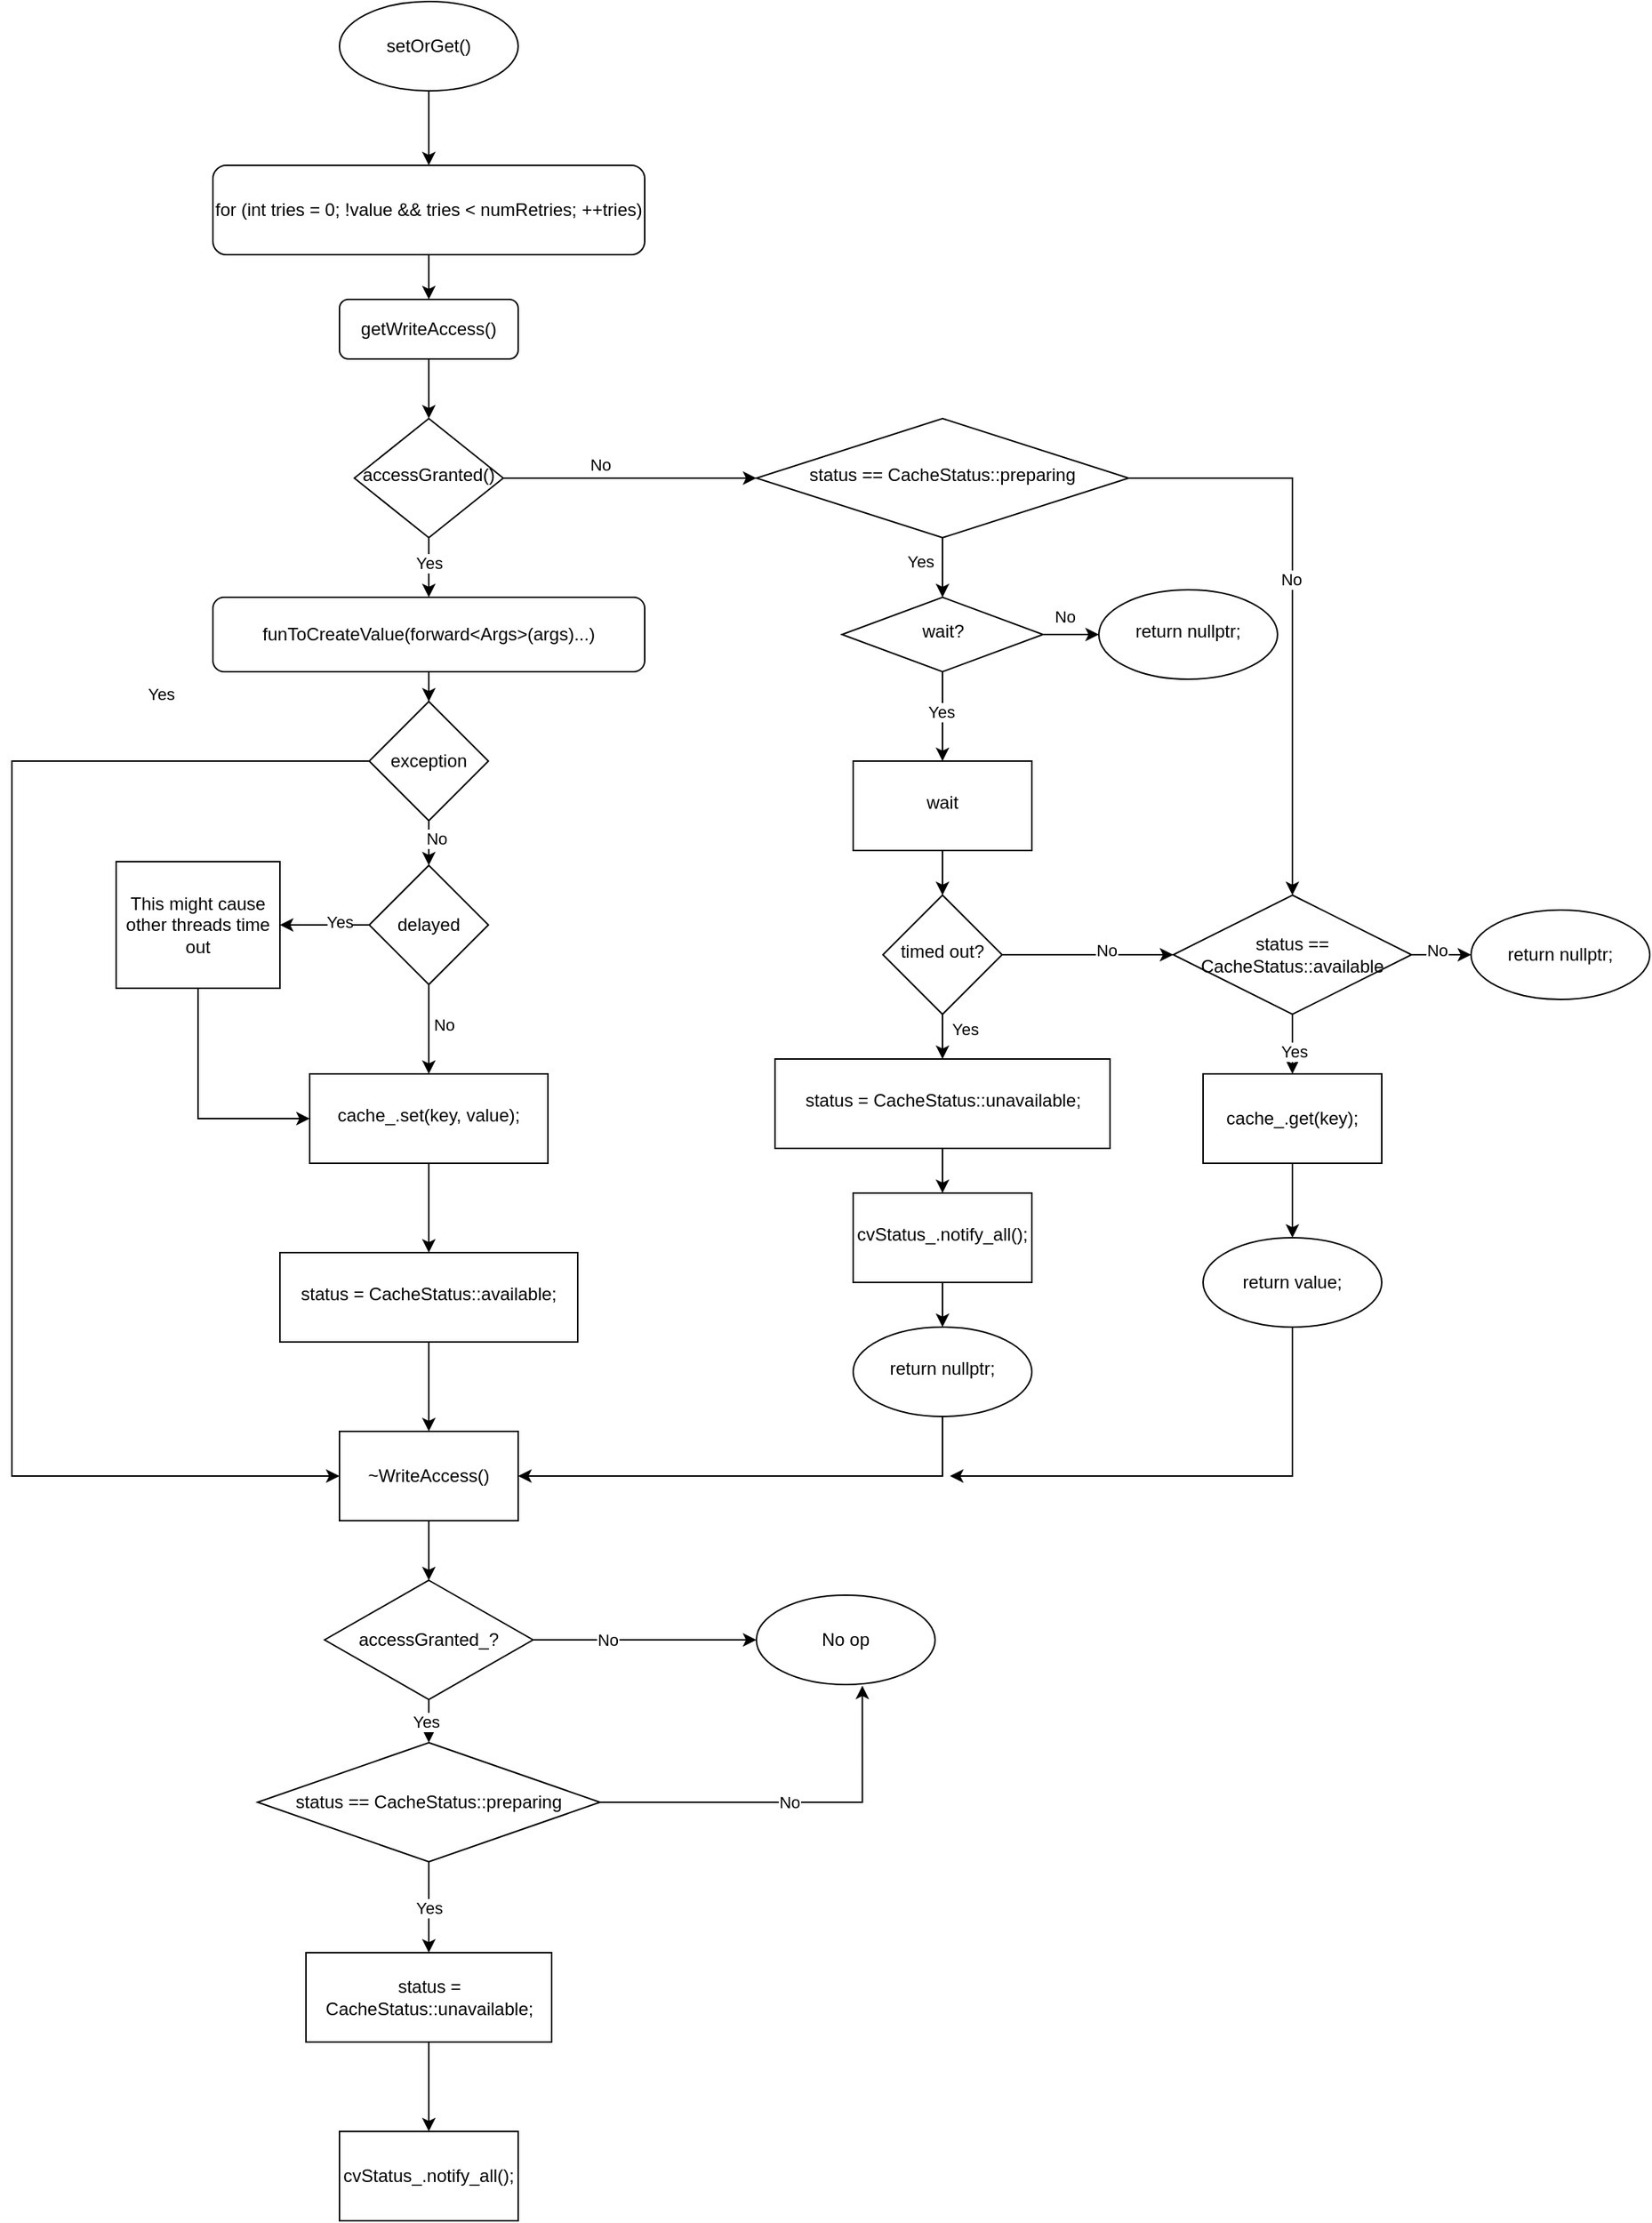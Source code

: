 <mxfile version="14.6.13" type="device"><diagram id="C5RBs43oDa-KdzZeNtuy" name="Page-1"><mxGraphModel dx="2123" dy="1934" grid="1" gridSize="10" guides="1" tooltips="1" connect="1" arrows="1" fold="1" page="1" pageScale="1" pageWidth="827" pageHeight="1169" math="0" shadow="0"><root><mxCell id="WIyWlLk6GJQsqaUBKTNV-0"/><mxCell id="WIyWlLk6GJQsqaUBKTNV-1" parent="WIyWlLk6GJQsqaUBKTNV-0"/><mxCell id="dmsQiianH7F-ooAPdUmd-126" value="" style="edgeStyle=orthogonalEdgeStyle;rounded=0;orthogonalLoop=1;jettySize=auto;html=1;labelBackgroundColor=#ffffff;" edge="1" parent="WIyWlLk6GJQsqaUBKTNV-1" source="dmsQiianH7F-ooAPdUmd-1" target="dmsQiianH7F-ooAPdUmd-4"><mxGeometry relative="1" as="geometry"/></mxCell><mxCell id="dmsQiianH7F-ooAPdUmd-1" value="getWriteAccess()" style="rounded=1;whiteSpace=wrap;html=1;fontSize=12;glass=0;strokeWidth=1;shadow=0;" vertex="1" parent="WIyWlLk6GJQsqaUBKTNV-1"><mxGeometry x="160" y="90" width="120" height="40" as="geometry"/></mxCell><mxCell id="dmsQiianH7F-ooAPdUmd-26" value="" style="edgeStyle=orthogonalEdgeStyle;rounded=0;orthogonalLoop=1;jettySize=auto;html=1;" edge="1" parent="WIyWlLk6GJQsqaUBKTNV-1" source="dmsQiianH7F-ooAPdUmd-4" target="dmsQiianH7F-ooAPdUmd-25"><mxGeometry relative="1" as="geometry"/></mxCell><mxCell id="dmsQiianH7F-ooAPdUmd-38" value="No" style="edgeLabel;html=1;align=center;verticalAlign=middle;resizable=0;points=[];" vertex="1" connectable="0" parent="dmsQiianH7F-ooAPdUmd-26"><mxGeometry x="-0.244" y="-3" relative="1" as="geometry"><mxPoint y="-12" as="offset"/></mxGeometry></mxCell><mxCell id="dmsQiianH7F-ooAPdUmd-127" value="" style="edgeStyle=orthogonalEdgeStyle;rounded=0;orthogonalLoop=1;jettySize=auto;html=1;labelBackgroundColor=#ffffff;" edge="1" parent="WIyWlLk6GJQsqaUBKTNV-1" source="dmsQiianH7F-ooAPdUmd-4" target="dmsQiianH7F-ooAPdUmd-7"><mxGeometry relative="1" as="geometry"/></mxCell><mxCell id="dmsQiianH7F-ooAPdUmd-128" value="Yes" style="edgeLabel;html=1;align=center;verticalAlign=middle;resizable=0;points=[];" vertex="1" connectable="0" parent="dmsQiianH7F-ooAPdUmd-127"><mxGeometry x="-0.16" relative="1" as="geometry"><mxPoint as="offset"/></mxGeometry></mxCell><mxCell id="dmsQiianH7F-ooAPdUmd-4" value="accessGranted()" style="rhombus;whiteSpace=wrap;html=1;shadow=0;fontFamily=Helvetica;fontSize=12;align=center;strokeWidth=1;spacing=6;spacingTop=-4;" vertex="1" parent="WIyWlLk6GJQsqaUBKTNV-1"><mxGeometry x="170" y="170" width="100" height="80" as="geometry"/></mxCell><mxCell id="dmsQiianH7F-ooAPdUmd-6" value="" style="edgeStyle=orthogonalEdgeStyle;rounded=0;orthogonalLoop=1;jettySize=auto;html=1;entryX=0.5;entryY=0;entryDx=0;entryDy=0;" edge="1" parent="WIyWlLk6GJQsqaUBKTNV-1" source="dmsQiianH7F-ooAPdUmd-7" target="dmsQiianH7F-ooAPdUmd-69"><mxGeometry relative="1" as="geometry"/></mxCell><mxCell id="dmsQiianH7F-ooAPdUmd-7" value="funToCreateValue(forward&amp;lt;Args&amp;gt;(args)...)" style="rounded=1;whiteSpace=wrap;html=1;fontSize=12;glass=0;strokeWidth=1;shadow=0;" vertex="1" parent="WIyWlLk6GJQsqaUBKTNV-1"><mxGeometry x="75" y="290" width="290" height="50" as="geometry"/></mxCell><mxCell id="dmsQiianH7F-ooAPdUmd-16" value="" style="edgeStyle=orthogonalEdgeStyle;rounded=0;orthogonalLoop=1;jettySize=auto;html=1;" edge="1" parent="WIyWlLk6GJQsqaUBKTNV-1" source="dmsQiianH7F-ooAPdUmd-9" target="dmsQiianH7F-ooAPdUmd-15"><mxGeometry relative="1" as="geometry"/></mxCell><mxCell id="dmsQiianH7F-ooAPdUmd-9" value="cache_.set(key, value);" style="whiteSpace=wrap;html=1;shadow=0;strokeWidth=1;spacing=6;spacingTop=-4;" vertex="1" parent="WIyWlLk6GJQsqaUBKTNV-1"><mxGeometry x="140" y="610" width="160" height="60" as="geometry"/></mxCell><mxCell id="dmsQiianH7F-ooAPdUmd-94" value="" style="edgeStyle=orthogonalEdgeStyle;rounded=0;orthogonalLoop=1;jettySize=auto;html=1;labelBackgroundColor=#ffffff;" edge="1" parent="WIyWlLk6GJQsqaUBKTNV-1" source="dmsQiianH7F-ooAPdUmd-15" target="dmsQiianH7F-ooAPdUmd-76"><mxGeometry relative="1" as="geometry"/></mxCell><mxCell id="dmsQiianH7F-ooAPdUmd-15" value="status = CacheStatus::available;" style="whiteSpace=wrap;html=1;shadow=0;strokeWidth=1;spacing=6;spacingTop=-4;" vertex="1" parent="WIyWlLk6GJQsqaUBKTNV-1"><mxGeometry x="120" y="730" width="200" height="60" as="geometry"/></mxCell><mxCell id="dmsQiianH7F-ooAPdUmd-125" value="" style="edgeStyle=orthogonalEdgeStyle;rounded=0;orthogonalLoop=1;jettySize=auto;html=1;labelBackgroundColor=#ffffff;" edge="1" parent="WIyWlLk6GJQsqaUBKTNV-1" source="dmsQiianH7F-ooAPdUmd-21" target="dmsQiianH7F-ooAPdUmd-1"><mxGeometry relative="1" as="geometry"/></mxCell><mxCell id="dmsQiianH7F-ooAPdUmd-21" value="for (int tries = 0; !value &amp;amp;&amp;amp; tries &amp;lt; numRetries; ++tries)" style="whiteSpace=wrap;html=1;rounded=1;shadow=0;strokeWidth=1;glass=0;" vertex="1" parent="WIyWlLk6GJQsqaUBKTNV-1"><mxGeometry x="75" width="290" height="60" as="geometry"/></mxCell><mxCell id="dmsQiianH7F-ooAPdUmd-124" value="" style="edgeStyle=orthogonalEdgeStyle;rounded=0;orthogonalLoop=1;jettySize=auto;html=1;labelBackgroundColor=#ffffff;" edge="1" parent="WIyWlLk6GJQsqaUBKTNV-1" source="dmsQiianH7F-ooAPdUmd-23" target="dmsQiianH7F-ooAPdUmd-21"><mxGeometry relative="1" as="geometry"/></mxCell><mxCell id="dmsQiianH7F-ooAPdUmd-23" value="setOrGet()" style="ellipse;whiteSpace=wrap;html=1;rounded=1;shadow=0;strokeWidth=1;glass=0;" vertex="1" parent="WIyWlLk6GJQsqaUBKTNV-1"><mxGeometry x="160" y="-110" width="120" height="60" as="geometry"/></mxCell><mxCell id="dmsQiianH7F-ooAPdUmd-28" value="" style="edgeStyle=orthogonalEdgeStyle;rounded=0;orthogonalLoop=1;jettySize=auto;html=1;labelBackgroundColor=none;" edge="1" parent="WIyWlLk6GJQsqaUBKTNV-1" source="dmsQiianH7F-ooAPdUmd-25" target="dmsQiianH7F-ooAPdUmd-27"><mxGeometry relative="1" as="geometry"/></mxCell><mxCell id="dmsQiianH7F-ooAPdUmd-29" value="Yes" style="edgeLabel;html=1;align=center;verticalAlign=middle;resizable=0;points=[];" vertex="1" connectable="0" parent="dmsQiianH7F-ooAPdUmd-28"><mxGeometry x="-0.222" y="-4" relative="1" as="geometry"><mxPoint x="-11" as="offset"/></mxGeometry></mxCell><mxCell id="dmsQiianH7F-ooAPdUmd-64" value="" style="edgeStyle=orthogonalEdgeStyle;rounded=0;orthogonalLoop=1;jettySize=auto;html=1;labelBackgroundColor=#ffffff;entryX=0.5;entryY=0;entryDx=0;entryDy=0;" edge="1" parent="WIyWlLk6GJQsqaUBKTNV-1" source="dmsQiianH7F-ooAPdUmd-25" target="dmsQiianH7F-ooAPdUmd-51"><mxGeometry relative="1" as="geometry"><mxPoint x="740" y="490" as="targetPoint"/></mxGeometry></mxCell><mxCell id="dmsQiianH7F-ooAPdUmd-65" value="No" style="edgeLabel;html=1;align=center;verticalAlign=middle;resizable=0;points=[];" vertex="1" connectable="0" parent="dmsQiianH7F-ooAPdUmd-64"><mxGeometry x="-0.091" y="-1" relative="1" as="geometry"><mxPoint as="offset"/></mxGeometry></mxCell><mxCell id="dmsQiianH7F-ooAPdUmd-25" value="status == CacheStatus::preparing" style="rhombus;whiteSpace=wrap;html=1;shadow=0;fontFamily=Helvetica;fontSize=12;align=center;strokeWidth=1;spacing=6;spacingTop=-4;" vertex="1" parent="WIyWlLk6GJQsqaUBKTNV-1"><mxGeometry x="440" y="170" width="250" height="80" as="geometry"/></mxCell><mxCell id="dmsQiianH7F-ooAPdUmd-31" value="" style="edgeStyle=orthogonalEdgeStyle;rounded=0;orthogonalLoop=1;jettySize=auto;labelBackgroundColor=#ffffff;html=1;fontStyle=0;labelBorderColor=none;spacingTop=0;" edge="1" parent="WIyWlLk6GJQsqaUBKTNV-1" source="dmsQiianH7F-ooAPdUmd-27" target="dmsQiianH7F-ooAPdUmd-30"><mxGeometry relative="1" as="geometry"/></mxCell><mxCell id="dmsQiianH7F-ooAPdUmd-35" value="Yes" style="edgeLabel;html=1;align=center;verticalAlign=middle;resizable=0;points=[];" vertex="1" connectable="0" parent="dmsQiianH7F-ooAPdUmd-31"><mxGeometry x="-0.122" y="-1" relative="1" as="geometry"><mxPoint as="offset"/></mxGeometry></mxCell><mxCell id="dmsQiianH7F-ooAPdUmd-67" value="" style="edgeStyle=orthogonalEdgeStyle;rounded=0;orthogonalLoop=1;jettySize=auto;html=1;labelBackgroundColor=#ffffff;" edge="1" parent="WIyWlLk6GJQsqaUBKTNV-1" source="dmsQiianH7F-ooAPdUmd-27" target="dmsQiianH7F-ooAPdUmd-66"><mxGeometry relative="1" as="geometry"/></mxCell><mxCell id="dmsQiianH7F-ooAPdUmd-68" value="No" style="edgeLabel;html=1;align=center;verticalAlign=middle;resizable=0;points=[];" vertex="1" connectable="0" parent="dmsQiianH7F-ooAPdUmd-67"><mxGeometry x="0.304" y="2" relative="1" as="geometry"><mxPoint x="-8" y="-10" as="offset"/></mxGeometry></mxCell><mxCell id="dmsQiianH7F-ooAPdUmd-27" value="wait?" style="rhombus;whiteSpace=wrap;html=1;shadow=0;fontFamily=Helvetica;fontSize=12;align=center;strokeWidth=1;spacing=6;spacingTop=-4;" vertex="1" parent="WIyWlLk6GJQsqaUBKTNV-1"><mxGeometry x="497.5" y="290" width="135" height="50" as="geometry"/></mxCell><mxCell id="dmsQiianH7F-ooAPdUmd-37" value="" style="edgeStyle=orthogonalEdgeStyle;rounded=0;orthogonalLoop=1;jettySize=auto;html=1;labelBackgroundColor=#ffffff;" edge="1" parent="WIyWlLk6GJQsqaUBKTNV-1" source="dmsQiianH7F-ooAPdUmd-30" target="dmsQiianH7F-ooAPdUmd-36"><mxGeometry relative="1" as="geometry"/></mxCell><mxCell id="dmsQiianH7F-ooAPdUmd-30" value="wait" style="whiteSpace=wrap;html=1;shadow=0;strokeWidth=1;spacing=6;spacingTop=-4;" vertex="1" parent="WIyWlLk6GJQsqaUBKTNV-1"><mxGeometry x="505" y="400" width="120" height="60" as="geometry"/></mxCell><mxCell id="dmsQiianH7F-ooAPdUmd-41" value="" style="edgeStyle=orthogonalEdgeStyle;rounded=0;orthogonalLoop=1;jettySize=auto;html=1;labelBackgroundColor=#ffffff;" edge="1" parent="WIyWlLk6GJQsqaUBKTNV-1" source="dmsQiianH7F-ooAPdUmd-36" target="dmsQiianH7F-ooAPdUmd-40"><mxGeometry relative="1" as="geometry"/></mxCell><mxCell id="dmsQiianH7F-ooAPdUmd-46" value="Yes" style="edgeLabel;html=1;align=center;verticalAlign=middle;resizable=0;points=[];" vertex="1" connectable="0" parent="dmsQiianH7F-ooAPdUmd-41"><mxGeometry x="0.48" y="10" relative="1" as="geometry"><mxPoint x="5" y="-7" as="offset"/></mxGeometry></mxCell><mxCell id="dmsQiianH7F-ooAPdUmd-48" value="" style="edgeStyle=orthogonalEdgeStyle;rounded=0;orthogonalLoop=1;jettySize=auto;html=1;labelBackgroundColor=#ffffff;entryX=0;entryY=0.5;entryDx=0;entryDy=0;" edge="1" parent="WIyWlLk6GJQsqaUBKTNV-1" source="dmsQiianH7F-ooAPdUmd-36" target="dmsQiianH7F-ooAPdUmd-51"><mxGeometry relative="1" as="geometry"><mxPoint x="660" y="530" as="targetPoint"/></mxGeometry></mxCell><mxCell id="dmsQiianH7F-ooAPdUmd-49" value="No" style="edgeLabel;html=1;align=center;verticalAlign=middle;resizable=0;points=[];" vertex="1" connectable="0" parent="dmsQiianH7F-ooAPdUmd-48"><mxGeometry x="0.211" y="3" relative="1" as="geometry"><mxPoint as="offset"/></mxGeometry></mxCell><mxCell id="dmsQiianH7F-ooAPdUmd-36" value="timed out?" style="rhombus;whiteSpace=wrap;html=1;shadow=0;strokeWidth=1;spacing=6;spacingTop=-4;" vertex="1" parent="WIyWlLk6GJQsqaUBKTNV-1"><mxGeometry x="525" y="490" width="80" height="80" as="geometry"/></mxCell><mxCell id="dmsQiianH7F-ooAPdUmd-43" value="" style="edgeStyle=orthogonalEdgeStyle;rounded=0;orthogonalLoop=1;jettySize=auto;html=1;labelBackgroundColor=#ffffff;" edge="1" parent="WIyWlLk6GJQsqaUBKTNV-1" source="dmsQiianH7F-ooAPdUmd-40" target="dmsQiianH7F-ooAPdUmd-42"><mxGeometry relative="1" as="geometry"/></mxCell><mxCell id="dmsQiianH7F-ooAPdUmd-40" value="status = CacheStatus::unavailable;" style="whiteSpace=wrap;html=1;shadow=0;strokeWidth=1;spacing=6;spacingTop=-4;" vertex="1" parent="WIyWlLk6GJQsqaUBKTNV-1"><mxGeometry x="452.5" y="600" width="225" height="60" as="geometry"/></mxCell><mxCell id="dmsQiianH7F-ooAPdUmd-45" value="" style="edgeStyle=orthogonalEdgeStyle;rounded=0;orthogonalLoop=1;jettySize=auto;html=1;labelBackgroundColor=#ffffff;" edge="1" parent="WIyWlLk6GJQsqaUBKTNV-1" source="dmsQiianH7F-ooAPdUmd-42" target="dmsQiianH7F-ooAPdUmd-44"><mxGeometry relative="1" as="geometry"/></mxCell><mxCell id="dmsQiianH7F-ooAPdUmd-42" value="cvStatus_.notify_all();" style="whiteSpace=wrap;html=1;shadow=0;strokeWidth=1;spacing=6;spacingTop=-4;" vertex="1" parent="WIyWlLk6GJQsqaUBKTNV-1"><mxGeometry x="505" y="690" width="120" height="60" as="geometry"/></mxCell><mxCell id="dmsQiianH7F-ooAPdUmd-111" value="" style="edgeStyle=orthogonalEdgeStyle;rounded=0;orthogonalLoop=1;jettySize=auto;html=1;labelBackgroundColor=#ffffff;" edge="1" parent="WIyWlLk6GJQsqaUBKTNV-1" source="dmsQiianH7F-ooAPdUmd-44" target="dmsQiianH7F-ooAPdUmd-76"><mxGeometry relative="1" as="geometry"><mxPoint x="565.0" y="920" as="targetPoint"/><Array as="points"><mxPoint x="565" y="880"/></Array></mxGeometry></mxCell><mxCell id="dmsQiianH7F-ooAPdUmd-44" value="return nullptr;" style="ellipse;whiteSpace=wrap;html=1;shadow=0;strokeWidth=1;spacing=6;spacingTop=-4;" vertex="1" parent="WIyWlLk6GJQsqaUBKTNV-1"><mxGeometry x="505" y="780" width="120" height="60" as="geometry"/></mxCell><mxCell id="dmsQiianH7F-ooAPdUmd-53" value="" style="edgeStyle=orthogonalEdgeStyle;rounded=0;orthogonalLoop=1;jettySize=auto;html=1;labelBackgroundColor=#ffffff;" edge="1" parent="WIyWlLk6GJQsqaUBKTNV-1" source="dmsQiianH7F-ooAPdUmd-51" target="dmsQiianH7F-ooAPdUmd-52"><mxGeometry relative="1" as="geometry"/></mxCell><mxCell id="dmsQiianH7F-ooAPdUmd-54" value="No" style="edgeLabel;html=1;align=center;verticalAlign=middle;resizable=0;points=[];" vertex="1" connectable="0" parent="dmsQiianH7F-ooAPdUmd-53"><mxGeometry x="-0.157" y="3" relative="1" as="geometry"><mxPoint as="offset"/></mxGeometry></mxCell><mxCell id="dmsQiianH7F-ooAPdUmd-58" value="" style="edgeStyle=orthogonalEdgeStyle;rounded=0;orthogonalLoop=1;jettySize=auto;html=1;labelBackgroundColor=#ffffff;" edge="1" parent="WIyWlLk6GJQsqaUBKTNV-1" source="dmsQiianH7F-ooAPdUmd-51" target="dmsQiianH7F-ooAPdUmd-57"><mxGeometry relative="1" as="geometry"/></mxCell><mxCell id="dmsQiianH7F-ooAPdUmd-61" value="Yes" style="edgeLabel;html=1;align=center;verticalAlign=middle;resizable=0;points=[];" vertex="1" connectable="0" parent="dmsQiianH7F-ooAPdUmd-58"><mxGeometry x="0.403" y="3" relative="1" as="geometry"><mxPoint x="-2" y="-3" as="offset"/></mxGeometry></mxCell><mxCell id="dmsQiianH7F-ooAPdUmd-51" value="status == CacheStatus::available" style="rhombus;whiteSpace=wrap;html=1;" vertex="1" parent="WIyWlLk6GJQsqaUBKTNV-1"><mxGeometry x="720" y="490" width="160" height="80" as="geometry"/></mxCell><mxCell id="dmsQiianH7F-ooAPdUmd-52" value="&lt;span&gt;return nullptr;&lt;/span&gt;" style="ellipse;whiteSpace=wrap;html=1;" vertex="1" parent="WIyWlLk6GJQsqaUBKTNV-1"><mxGeometry x="920" y="500" width="120" height="60" as="geometry"/></mxCell><mxCell id="dmsQiianH7F-ooAPdUmd-60" value="" style="edgeStyle=orthogonalEdgeStyle;rounded=0;orthogonalLoop=1;jettySize=auto;html=1;labelBackgroundColor=#ffffff;" edge="1" parent="WIyWlLk6GJQsqaUBKTNV-1" source="dmsQiianH7F-ooAPdUmd-57" target="dmsQiianH7F-ooAPdUmd-59"><mxGeometry relative="1" as="geometry"/></mxCell><mxCell id="dmsQiianH7F-ooAPdUmd-57" value="cache_.get(key);" style="whiteSpace=wrap;html=1;" vertex="1" parent="WIyWlLk6GJQsqaUBKTNV-1"><mxGeometry x="740" y="610" width="120" height="60" as="geometry"/></mxCell><mxCell id="dmsQiianH7F-ooAPdUmd-122" value="" style="edgeStyle=orthogonalEdgeStyle;rounded=0;orthogonalLoop=1;jettySize=auto;html=1;labelBackgroundColor=#ffffff;" edge="1" parent="WIyWlLk6GJQsqaUBKTNV-1" source="dmsQiianH7F-ooAPdUmd-59"><mxGeometry relative="1" as="geometry"><mxPoint x="570" y="880" as="targetPoint"/><Array as="points"><mxPoint x="800" y="880"/><mxPoint x="570" y="880"/></Array></mxGeometry></mxCell><mxCell id="dmsQiianH7F-ooAPdUmd-59" value="&lt;span&gt;return value;&lt;/span&gt;" style="ellipse;whiteSpace=wrap;html=1;" vertex="1" parent="WIyWlLk6GJQsqaUBKTNV-1"><mxGeometry x="740" y="720" width="120" height="60" as="geometry"/></mxCell><mxCell id="dmsQiianH7F-ooAPdUmd-66" value="&lt;span&gt;return nullptr;&lt;/span&gt;" style="ellipse;whiteSpace=wrap;html=1;shadow=0;strokeWidth=1;spacing=6;spacingTop=-4;" vertex="1" parent="WIyWlLk6GJQsqaUBKTNV-1"><mxGeometry x="670" y="285" width="120" height="60" as="geometry"/></mxCell><mxCell id="dmsQiianH7F-ooAPdUmd-70" value="" style="edgeStyle=orthogonalEdgeStyle;rounded=0;orthogonalLoop=1;jettySize=auto;html=1;labelBackgroundColor=#ffffff;entryX=0.5;entryY=0;entryDx=0;entryDy=0;" edge="1" parent="WIyWlLk6GJQsqaUBKTNV-1" source="dmsQiianH7F-ooAPdUmd-69" target="dmsQiianH7F-ooAPdUmd-71"><mxGeometry relative="1" as="geometry"/></mxCell><mxCell id="dmsQiianH7F-ooAPdUmd-74" value="No" style="edgeLabel;html=1;align=center;verticalAlign=middle;resizable=0;points=[];" vertex="1" connectable="0" parent="dmsQiianH7F-ooAPdUmd-70"><mxGeometry x="0.267" y="5" relative="1" as="geometry"><mxPoint as="offset"/></mxGeometry></mxCell><mxCell id="dmsQiianH7F-ooAPdUmd-96" value="" style="edgeStyle=orthogonalEdgeStyle;rounded=0;orthogonalLoop=1;jettySize=auto;html=1;labelBackgroundColor=#ffffff;entryX=0;entryY=0.5;entryDx=0;entryDy=0;" edge="1" parent="WIyWlLk6GJQsqaUBKTNV-1" source="dmsQiianH7F-ooAPdUmd-69" target="dmsQiianH7F-ooAPdUmd-76"><mxGeometry relative="1" as="geometry"><mxPoint x="-50" y="680" as="targetPoint"/><Array as="points"><mxPoint x="-60" y="400"/><mxPoint x="-60" y="880"/></Array></mxGeometry></mxCell><mxCell id="dmsQiianH7F-ooAPdUmd-97" value="Yes" style="edgeLabel;html=1;align=center;verticalAlign=middle;resizable=0;points=[];" vertex="1" connectable="0" parent="dmsQiianH7F-ooAPdUmd-96"><mxGeometry x="-0.298" y="5" relative="1" as="geometry"><mxPoint x="95" y="-135" as="offset"/></mxGeometry></mxCell><mxCell id="dmsQiianH7F-ooAPdUmd-69" value="exception" style="rhombus;whiteSpace=wrap;html=1;" vertex="1" parent="WIyWlLk6GJQsqaUBKTNV-1"><mxGeometry x="180" y="360" width="80" height="80" as="geometry"/></mxCell><mxCell id="dmsQiianH7F-ooAPdUmd-73" value="" style="edgeStyle=orthogonalEdgeStyle;rounded=0;orthogonalLoop=1;jettySize=auto;html=1;labelBackgroundColor=#ffffff;" edge="1" parent="WIyWlLk6GJQsqaUBKTNV-1" source="dmsQiianH7F-ooAPdUmd-71" target="dmsQiianH7F-ooAPdUmd-9"><mxGeometry relative="1" as="geometry"><mxPoint x="220" y="600" as="targetPoint"/></mxGeometry></mxCell><mxCell id="dmsQiianH7F-ooAPdUmd-75" value="No" style="edgeLabel;html=1;align=center;verticalAlign=middle;resizable=0;points=[];" vertex="1" connectable="0" parent="dmsQiianH7F-ooAPdUmd-73"><mxGeometry x="-0.082" y="6" relative="1" as="geometry"><mxPoint x="4" y="-1" as="offset"/></mxGeometry></mxCell><mxCell id="dmsQiianH7F-ooAPdUmd-104" value="" style="edgeStyle=orthogonalEdgeStyle;rounded=0;orthogonalLoop=1;jettySize=auto;html=1;labelBackgroundColor=#ffffff;" edge="1" parent="WIyWlLk6GJQsqaUBKTNV-1" source="dmsQiianH7F-ooAPdUmd-71" target="dmsQiianH7F-ooAPdUmd-103"><mxGeometry relative="1" as="geometry"/></mxCell><mxCell id="dmsQiianH7F-ooAPdUmd-105" value="Yes" style="edgeLabel;html=1;align=center;verticalAlign=middle;resizable=0;points=[];" vertex="1" connectable="0" parent="dmsQiianH7F-ooAPdUmd-104"><mxGeometry x="-0.323" y="-1" relative="1" as="geometry"><mxPoint y="-1" as="offset"/></mxGeometry></mxCell><mxCell id="dmsQiianH7F-ooAPdUmd-71" value="delayed" style="rhombus;whiteSpace=wrap;html=1;" vertex="1" parent="WIyWlLk6GJQsqaUBKTNV-1"><mxGeometry x="180" y="470" width="80" height="80" as="geometry"/></mxCell><mxCell id="dmsQiianH7F-ooAPdUmd-79" value="" style="edgeStyle=orthogonalEdgeStyle;rounded=0;orthogonalLoop=1;jettySize=auto;html=1;labelBackgroundColor=#ffffff;" edge="1" parent="WIyWlLk6GJQsqaUBKTNV-1" source="dmsQiianH7F-ooAPdUmd-76" target="dmsQiianH7F-ooAPdUmd-78"><mxGeometry relative="1" as="geometry"/></mxCell><mxCell id="dmsQiianH7F-ooAPdUmd-76" value="~WriteAccess()" style="whiteSpace=wrap;html=1;" vertex="1" parent="WIyWlLk6GJQsqaUBKTNV-1"><mxGeometry x="160" y="850" width="120" height="60" as="geometry"/></mxCell><mxCell id="dmsQiianH7F-ooAPdUmd-81" value="" style="edgeStyle=orthogonalEdgeStyle;rounded=0;orthogonalLoop=1;jettySize=auto;html=1;labelBackgroundColor=#ffffff;" edge="1" parent="WIyWlLk6GJQsqaUBKTNV-1" source="dmsQiianH7F-ooAPdUmd-78" target="dmsQiianH7F-ooAPdUmd-80"><mxGeometry relative="1" as="geometry"/></mxCell><mxCell id="dmsQiianH7F-ooAPdUmd-85" value="No" style="edgeLabel;html=1;align=center;verticalAlign=middle;resizable=0;points=[];" vertex="1" connectable="0" parent="dmsQiianH7F-ooAPdUmd-81"><mxGeometry x="-0.333" relative="1" as="geometry"><mxPoint as="offset"/></mxGeometry></mxCell><mxCell id="dmsQiianH7F-ooAPdUmd-83" value="" style="edgeStyle=orthogonalEdgeStyle;rounded=0;orthogonalLoop=1;jettySize=auto;html=1;labelBackgroundColor=#ffffff;" edge="1" parent="WIyWlLk6GJQsqaUBKTNV-1" source="dmsQiianH7F-ooAPdUmd-78" target="dmsQiianH7F-ooAPdUmd-82"><mxGeometry relative="1" as="geometry"/></mxCell><mxCell id="dmsQiianH7F-ooAPdUmd-84" value="Yes" style="edgeLabel;html=1;align=center;verticalAlign=middle;resizable=0;points=[];" vertex="1" connectable="0" parent="dmsQiianH7F-ooAPdUmd-83"><mxGeometry x="-0.433" y="-2" relative="1" as="geometry"><mxPoint as="offset"/></mxGeometry></mxCell><mxCell id="dmsQiianH7F-ooAPdUmd-78" value="accessGranted_?" style="rhombus;whiteSpace=wrap;html=1;" vertex="1" parent="WIyWlLk6GJQsqaUBKTNV-1"><mxGeometry x="150" y="950" width="140" height="80" as="geometry"/></mxCell><mxCell id="dmsQiianH7F-ooAPdUmd-80" value="No op" style="ellipse;whiteSpace=wrap;html=1;" vertex="1" parent="WIyWlLk6GJQsqaUBKTNV-1"><mxGeometry x="440" y="960" width="120" height="60" as="geometry"/></mxCell><mxCell id="dmsQiianH7F-ooAPdUmd-87" value="Yes" style="edgeStyle=orthogonalEdgeStyle;rounded=0;orthogonalLoop=1;jettySize=auto;html=1;labelBackgroundColor=#ffffff;entryX=0.5;entryY=0;entryDx=0;entryDy=0;" edge="1" parent="WIyWlLk6GJQsqaUBKTNV-1" source="dmsQiianH7F-ooAPdUmd-82" target="dmsQiianH7F-ooAPdUmd-89"><mxGeometry relative="1" as="geometry"><mxPoint x="220" y="1290" as="sourcePoint"/><mxPoint x="220" y="1210" as="targetPoint"/></mxGeometry></mxCell><mxCell id="dmsQiianH7F-ooAPdUmd-90" value="No" style="edgeStyle=orthogonalEdgeStyle;rounded=0;orthogonalLoop=1;jettySize=auto;html=1;labelBackgroundColor=#ffffff;entryX=0.593;entryY=1.012;entryDx=0;entryDy=0;entryPerimeter=0;" edge="1" parent="WIyWlLk6GJQsqaUBKTNV-1" source="dmsQiianH7F-ooAPdUmd-82" target="dmsQiianH7F-ooAPdUmd-80"><mxGeometry relative="1" as="geometry"><mxPoint x="20" y="1100" as="targetPoint"/></mxGeometry></mxCell><mxCell id="dmsQiianH7F-ooAPdUmd-82" value="status == CacheStatus::preparing" style="rhombus;whiteSpace=wrap;html=1;" vertex="1" parent="WIyWlLk6GJQsqaUBKTNV-1"><mxGeometry x="105" y="1059" width="230" height="80" as="geometry"/></mxCell><mxCell id="dmsQiianH7F-ooAPdUmd-93" value="" style="edgeStyle=orthogonalEdgeStyle;rounded=0;orthogonalLoop=1;jettySize=auto;html=1;labelBackgroundColor=#ffffff;" edge="1" parent="WIyWlLk6GJQsqaUBKTNV-1" source="dmsQiianH7F-ooAPdUmd-89" target="dmsQiianH7F-ooAPdUmd-92"><mxGeometry relative="1" as="geometry"/></mxCell><mxCell id="dmsQiianH7F-ooAPdUmd-89" value="status = CacheStatus::unavailable;" style="whiteSpace=wrap;html=1;" vertex="1" parent="WIyWlLk6GJQsqaUBKTNV-1"><mxGeometry x="137.5" y="1200" width="165" height="60" as="geometry"/></mxCell><mxCell id="dmsQiianH7F-ooAPdUmd-92" value="cvStatus_.notify_all();" style="whiteSpace=wrap;html=1;" vertex="1" parent="WIyWlLk6GJQsqaUBKTNV-1"><mxGeometry x="160" y="1320" width="120" height="60" as="geometry"/></mxCell><mxCell id="dmsQiianH7F-ooAPdUmd-107" value="" style="edgeStyle=orthogonalEdgeStyle;rounded=0;orthogonalLoop=1;jettySize=auto;html=1;labelBackgroundColor=#ffffff;" edge="1" parent="WIyWlLk6GJQsqaUBKTNV-1" source="dmsQiianH7F-ooAPdUmd-103" target="dmsQiianH7F-ooAPdUmd-9"><mxGeometry relative="1" as="geometry"><mxPoint x="155" y="640" as="targetPoint"/><Array as="points"><mxPoint x="65" y="640"/></Array></mxGeometry></mxCell><mxCell id="dmsQiianH7F-ooAPdUmd-103" value="This might cause other threads time out" style="whiteSpace=wrap;html=1;" vertex="1" parent="WIyWlLk6GJQsqaUBKTNV-1"><mxGeometry x="10" y="467.5" width="110" height="85" as="geometry"/></mxCell></root></mxGraphModel></diagram></mxfile>
